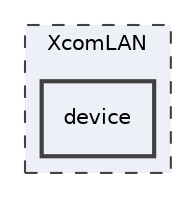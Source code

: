 digraph "device"
{
 // LATEX_PDF_SIZE
  edge [fontname="Helvetica",fontsize="10",labelfontname="Helvetica",labelfontsize="10"];
  node [fontname="Helvetica",fontsize="10",shape=record];
  compound=true
  subgraph clusterdir_926fbf788a17ec0d0a5b58146d445bd8 {
    graph [ bgcolor="#edf0f7", pencolor="grey25", style="filled,dashed,", label="XcomLAN", fontname="Helvetica", fontsize="10", URL="dir_926fbf788a17ec0d0a5b58146d445bd8.html"]
  dir_945b2153296012e188bb2337c6bf277a [shape=box, label="device", style="filled,bold,", fillcolor="#edf0f7", color="grey25", URL="dir_945b2153296012e188bb2337c6bf277a.html"];
  }
}
